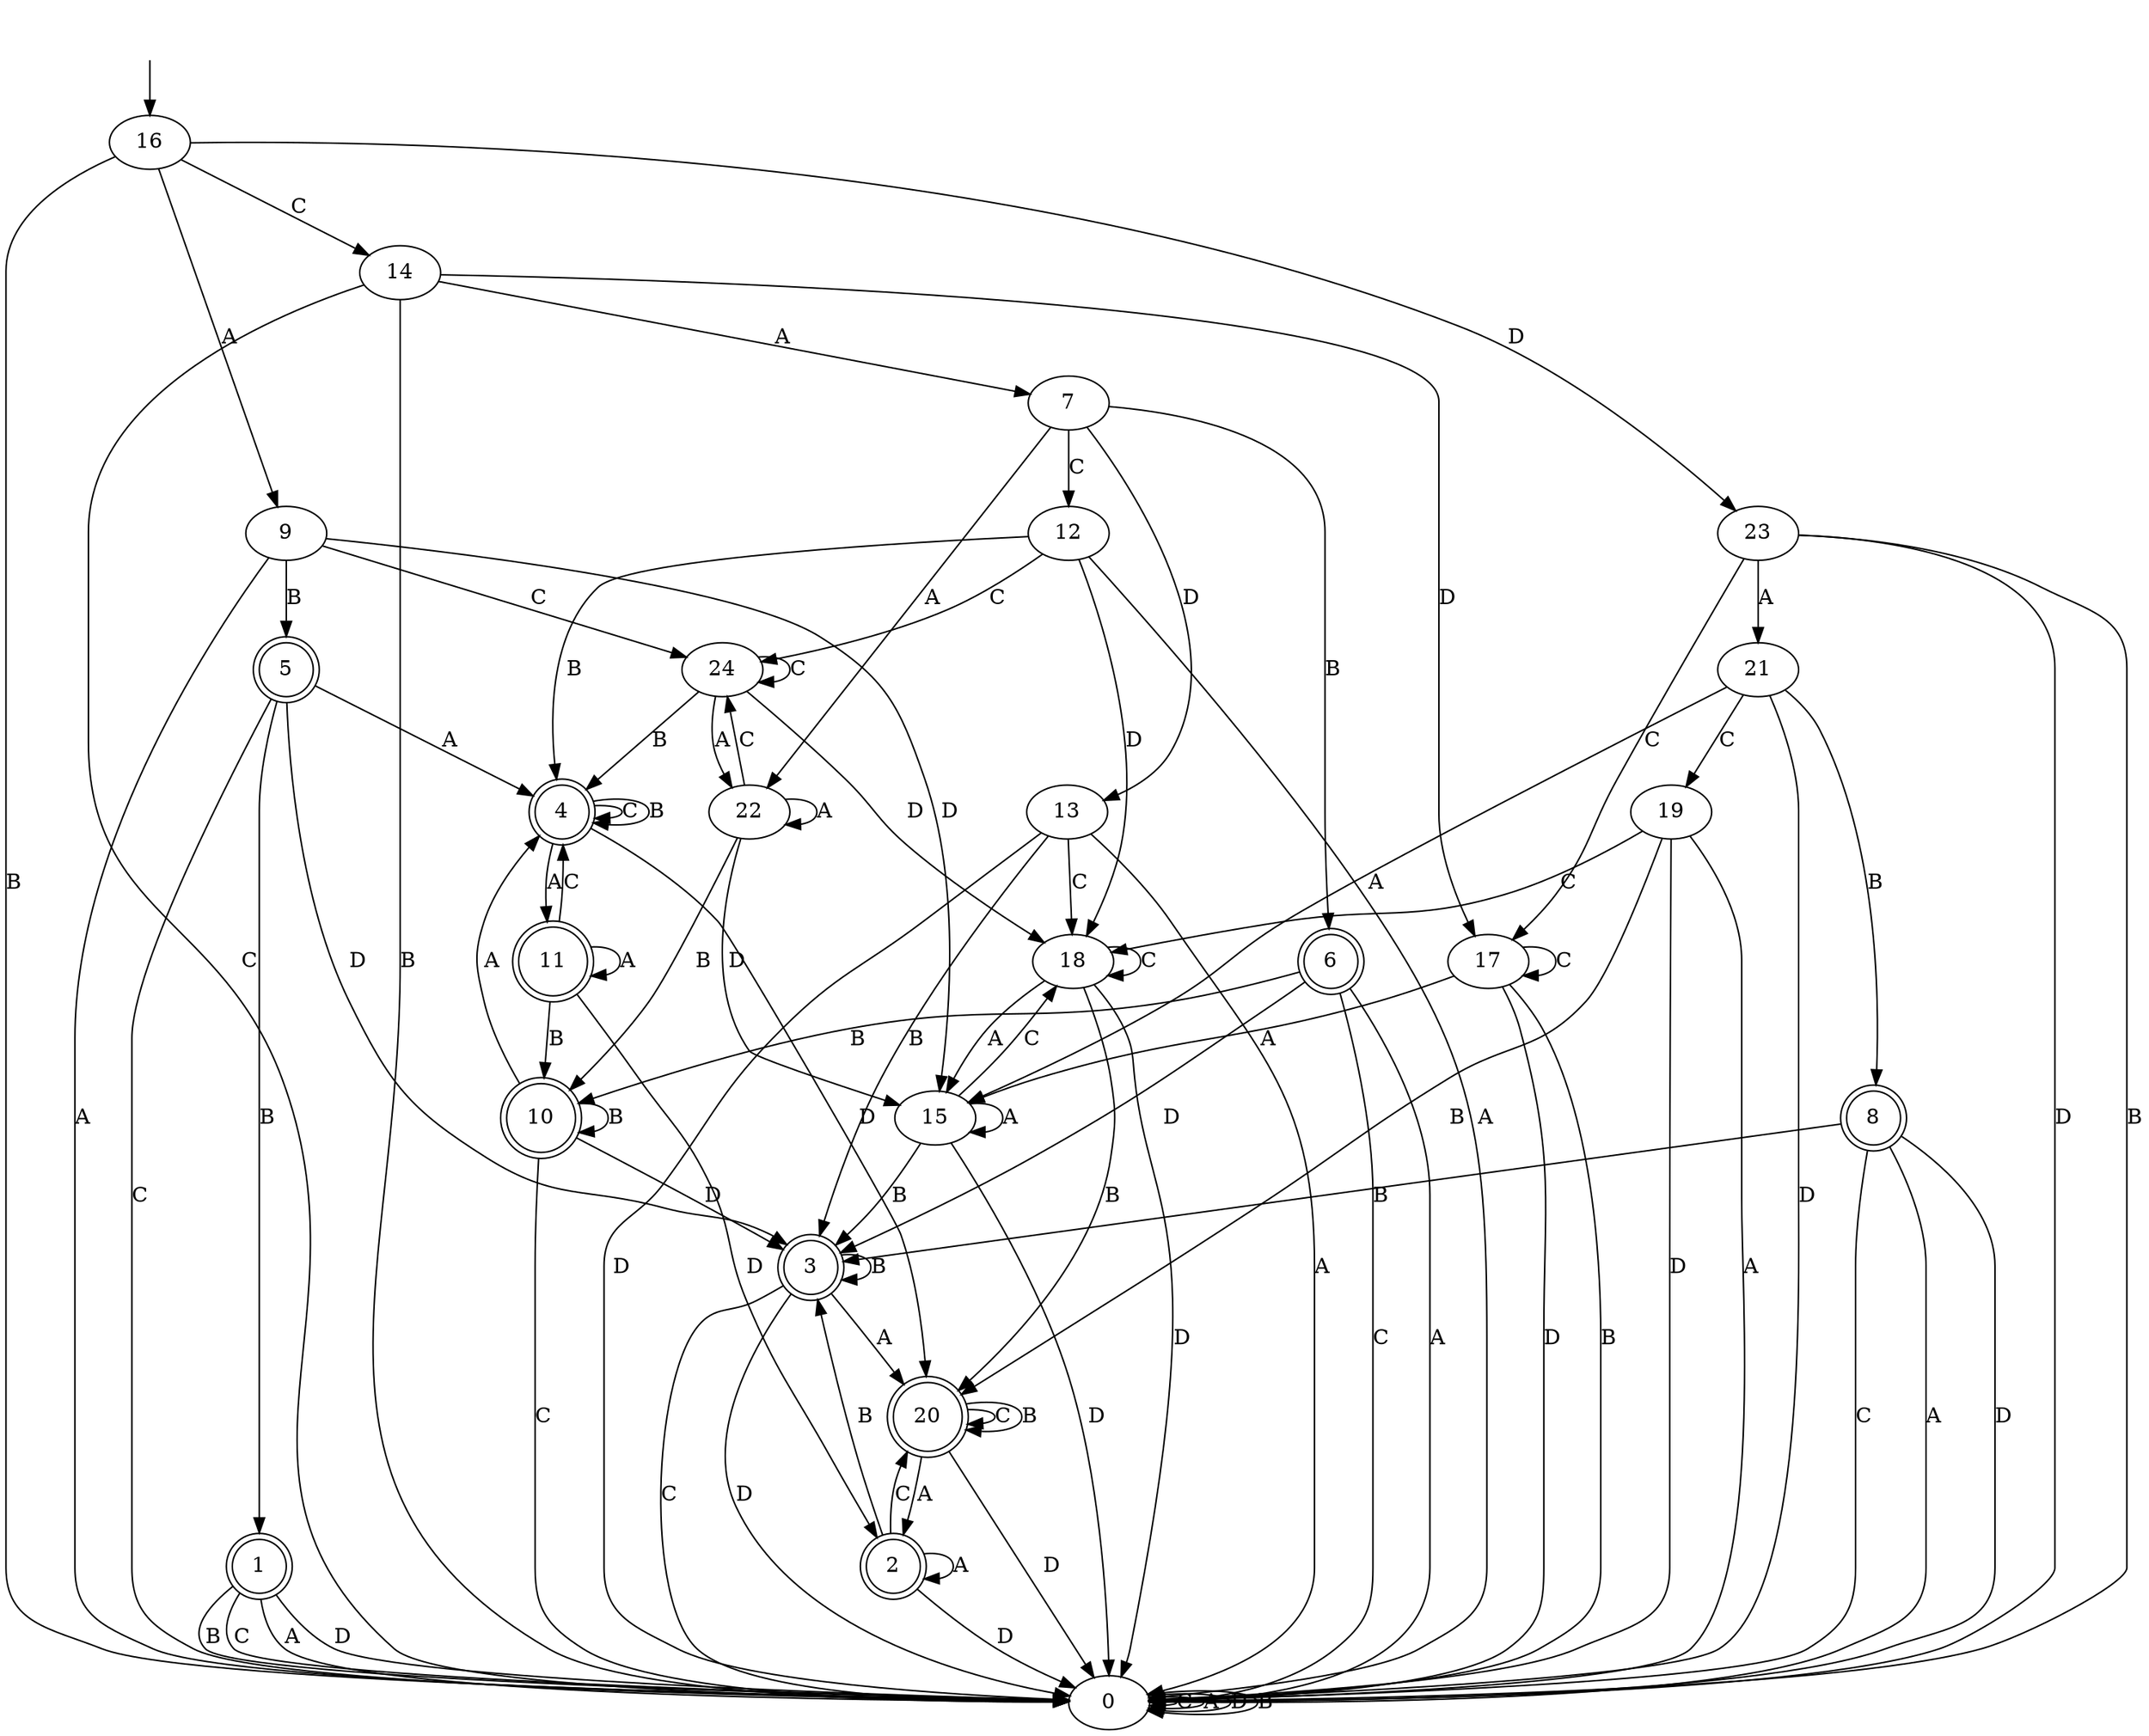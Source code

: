 digraph "4_all_except_m_b" {
0 [label="0"];
1 [label="1", shape=doublecircle];
2 [label="2", shape=doublecircle];
3 [label="3", shape=doublecircle];
4 [label="4", shape=doublecircle];
5 [label="5", shape=doublecircle];
6 [label="6", shape=doublecircle];
7 [label="7"];
8 [label="8", shape=doublecircle];
9 [label="9"];
10 [label="10", shape=doublecircle];
11 [label="11", shape=doublecircle];
12 [label="12"];
13 [label="13"];
14 [label="14"];
15 [label="15"];
16 [label="16"];
17 [label="17"];
18 [label="18"];
19 [label="19"];
20 [label="20", shape=doublecircle];
21 [label="21"];
22 [label="22"];
23 [label="23"];
24 [label="24"];
0 -> 0  [label="C"];
0 -> 0  [label="A"];
0 -> 0  [label="D"];
0 -> 0  [label="B"];
1 -> 0  [label="C"];
1 -> 0  [label="A"];
1 -> 0  [label="D"];
1 -> 0  [label="B"];
2 -> 20  [label="C"];
2 -> 2  [label="A"];
2 -> 0  [label="D"];
2 -> 3  [label="B"];
3 -> 0  [label="C"];
3 -> 20  [label="A"];
3 -> 0  [label="D"];
3 -> 3  [label="B"];
4 -> 4  [label="C"];
4 -> 11  [label="A"];
4 -> 20  [label="D"];
4 -> 4  [label="B"];
5 -> 0  [label="C"];
5 -> 4  [label="A"];
5 -> 3  [label="D"];
5 -> 1  [label="B"];
6 -> 0  [label="C"];
6 -> 0  [label="A"];
6 -> 3  [label="D"];
6 -> 10  [label="B"];
7 -> 12  [label="C"];
7 -> 22  [label="A"];
7 -> 13  [label="D"];
7 -> 6  [label="B"];
8 -> 0  [label="C"];
8 -> 0  [label="A"];
8 -> 0  [label="D"];
8 -> 3  [label="B"];
9 -> 24  [label="C"];
9 -> 0  [label="A"];
9 -> 15  [label="D"];
9 -> 5  [label="B"];
10 -> 0  [label="C"];
10 -> 4  [label="A"];
10 -> 3  [label="D"];
10 -> 10  [label="B"];
11 -> 4  [label="C"];
11 -> 11  [label="A"];
11 -> 2  [label="D"];
11 -> 10  [label="B"];
12 -> 24  [label="C"];
12 -> 0  [label="A"];
12 -> 18  [label="D"];
12 -> 4  [label="B"];
13 -> 18  [label="C"];
13 -> 0  [label="A"];
13 -> 0  [label="D"];
13 -> 3  [label="B"];
14 -> 0  [label="C"];
14 -> 7  [label="A"];
14 -> 17  [label="D"];
14 -> 0  [label="B"];
15 -> 18  [label="C"];
15 -> 15  [label="A"];
15 -> 0  [label="D"];
15 -> 3  [label="B"];
16 -> 14  [label="C"];
16 -> 9  [label="A"];
16 -> 23  [label="D"];
16 -> 0  [label="B"];
17 -> 17  [label="C"];
17 -> 15  [label="A"];
17 -> 0  [label="D"];
17 -> 0  [label="B"];
18 -> 18  [label="C"];
18 -> 15  [label="A"];
18 -> 0  [label="D"];
18 -> 20  [label="B"];
19 -> 18  [label="C"];
19 -> 0  [label="A"];
19 -> 0  [label="D"];
19 -> 20  [label="B"];
20 -> 20  [label="C"];
20 -> 2  [label="A"];
20 -> 0  [label="D"];
20 -> 20  [label="B"];
21 -> 19  [label="C"];
21 -> 15  [label="A"];
21 -> 0  [label="D"];
21 -> 8  [label="B"];
22 -> 24  [label="C"];
22 -> 22  [label="A"];
22 -> 15  [label="D"];
22 -> 10  [label="B"];
23 -> 17  [label="C"];
23 -> 21  [label="A"];
23 -> 0  [label="D"];
23 -> 0  [label="B"];
24 -> 24  [label="C"];
24 -> 22  [label="A"];
24 -> 18  [label="D"];
24 -> 4  [label="B"];
__start0 [label="", shape=none];
__start0 -> 16  [label=""];
}
